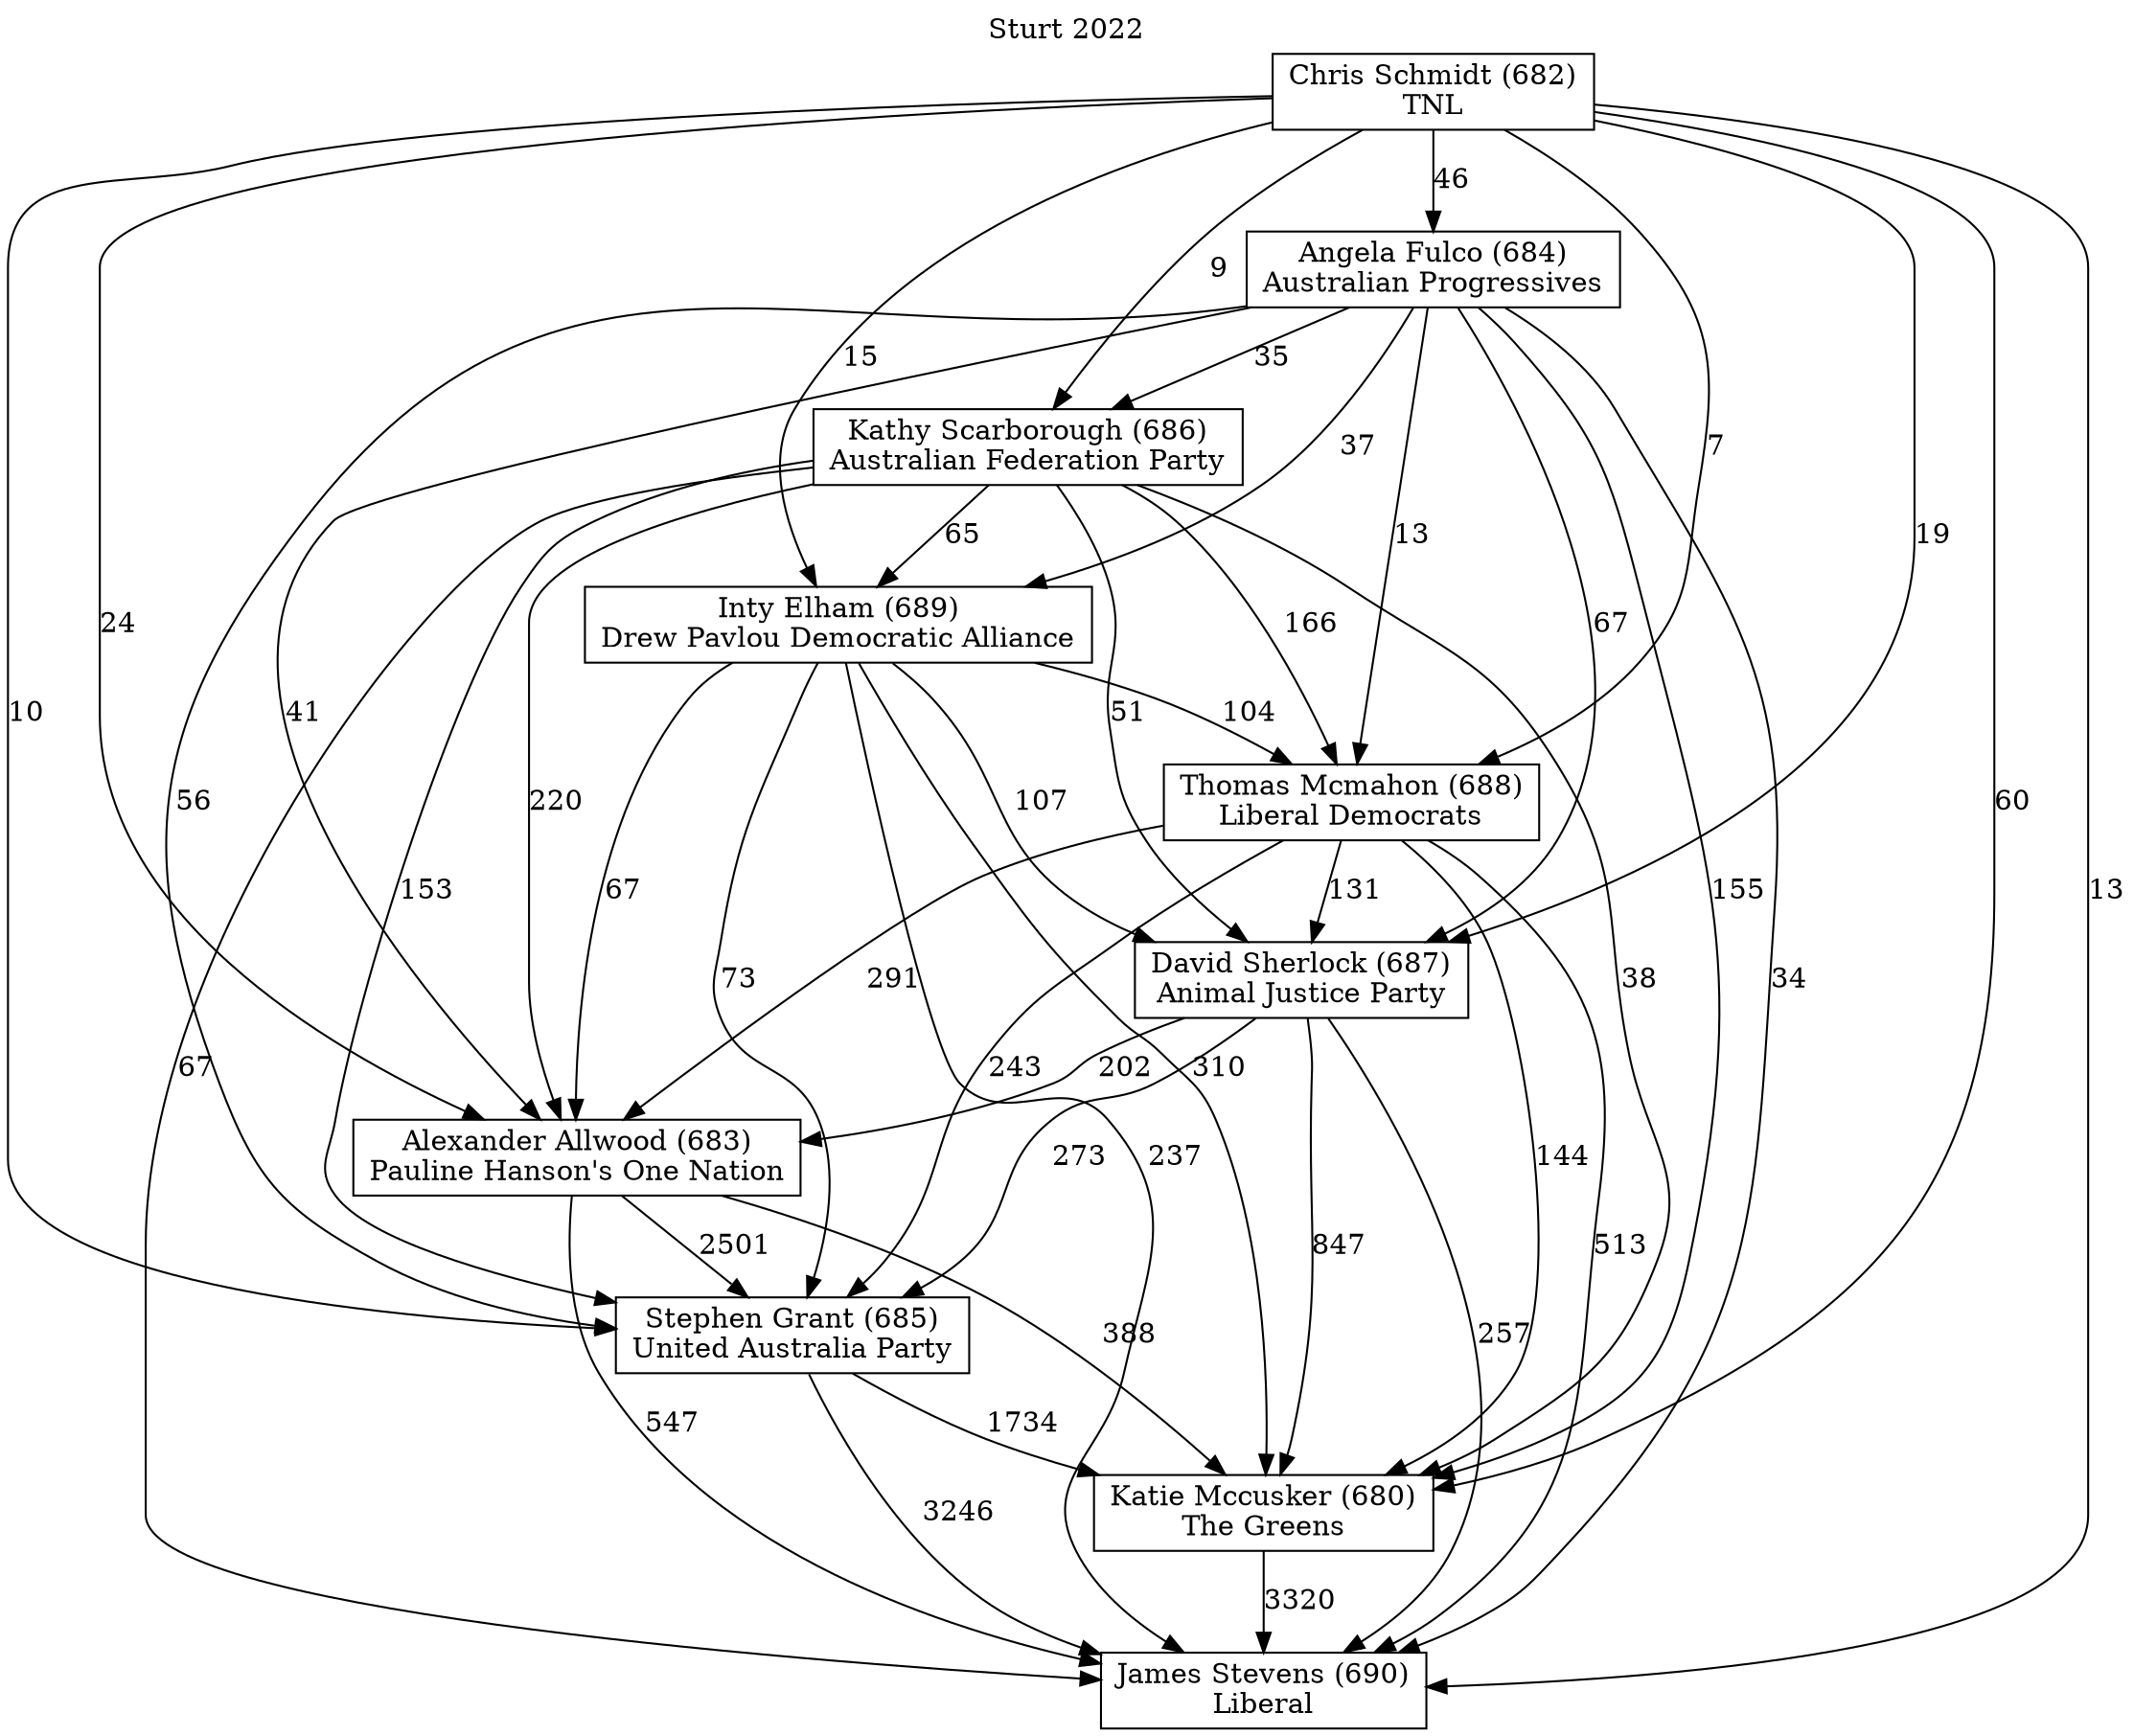 // House preference flow
digraph "James Stevens (690)_Sturt_2022" {
	graph [label="Sturt 2022" labelloc=t mclimit=2]
	node [shape=box]
	"James Stevens (690)" [label="James Stevens (690)
Liberal"]
	"Katie Mccusker (680)" [label="Katie Mccusker (680)
The Greens"]
	"Stephen Grant (685)" [label="Stephen Grant (685)
United Australia Party"]
	"Alexander Allwood (683)" [label="Alexander Allwood (683)
Pauline Hanson's One Nation"]
	"David Sherlock (687)" [label="David Sherlock (687)
Animal Justice Party"]
	"Thomas Mcmahon (688)" [label="Thomas Mcmahon (688)
Liberal Democrats"]
	"Inty Elham (689)" [label="Inty Elham (689)
Drew Pavlou Democratic Alliance"]
	"Kathy Scarborough (686)" [label="Kathy Scarborough (686)
Australian Federation Party"]
	"Angela Fulco (684)" [label="Angela Fulco (684)
Australian Progressives"]
	"Chris Schmidt (682)" [label="Chris Schmidt (682)
TNL"]
	"Katie Mccusker (680)" -> "James Stevens (690)" [label=3320]
	"Stephen Grant (685)" -> "Katie Mccusker (680)" [label=1734]
	"Alexander Allwood (683)" -> "Stephen Grant (685)" [label=2501]
	"David Sherlock (687)" -> "Alexander Allwood (683)" [label=202]
	"Thomas Mcmahon (688)" -> "David Sherlock (687)" [label=131]
	"Inty Elham (689)" -> "Thomas Mcmahon (688)" [label=104]
	"Kathy Scarborough (686)" -> "Inty Elham (689)" [label=65]
	"Angela Fulco (684)" -> "Kathy Scarborough (686)" [label=35]
	"Chris Schmidt (682)" -> "Angela Fulco (684)" [label=46]
	"Stephen Grant (685)" -> "James Stevens (690)" [label=3246]
	"Alexander Allwood (683)" -> "James Stevens (690)" [label=547]
	"David Sherlock (687)" -> "James Stevens (690)" [label=257]
	"Thomas Mcmahon (688)" -> "James Stevens (690)" [label=513]
	"Inty Elham (689)" -> "James Stevens (690)" [label=237]
	"Kathy Scarborough (686)" -> "James Stevens (690)" [label=67]
	"Angela Fulco (684)" -> "James Stevens (690)" [label=34]
	"Chris Schmidt (682)" -> "James Stevens (690)" [label=13]
	"Chris Schmidt (682)" -> "Kathy Scarborough (686)" [label=9]
	"Angela Fulco (684)" -> "Inty Elham (689)" [label=37]
	"Chris Schmidt (682)" -> "Inty Elham (689)" [label=15]
	"Kathy Scarborough (686)" -> "Thomas Mcmahon (688)" [label=166]
	"Angela Fulco (684)" -> "Thomas Mcmahon (688)" [label=13]
	"Chris Schmidt (682)" -> "Thomas Mcmahon (688)" [label=7]
	"Inty Elham (689)" -> "David Sherlock (687)" [label=107]
	"Kathy Scarborough (686)" -> "David Sherlock (687)" [label=51]
	"Angela Fulco (684)" -> "David Sherlock (687)" [label=67]
	"Chris Schmidt (682)" -> "David Sherlock (687)" [label=19]
	"Thomas Mcmahon (688)" -> "Alexander Allwood (683)" [label=291]
	"Inty Elham (689)" -> "Alexander Allwood (683)" [label=67]
	"Kathy Scarborough (686)" -> "Alexander Allwood (683)" [label=220]
	"Angela Fulco (684)" -> "Alexander Allwood (683)" [label=41]
	"Chris Schmidt (682)" -> "Alexander Allwood (683)" [label=24]
	"David Sherlock (687)" -> "Stephen Grant (685)" [label=273]
	"Thomas Mcmahon (688)" -> "Stephen Grant (685)" [label=243]
	"Inty Elham (689)" -> "Stephen Grant (685)" [label=73]
	"Kathy Scarborough (686)" -> "Stephen Grant (685)" [label=153]
	"Angela Fulco (684)" -> "Stephen Grant (685)" [label=56]
	"Chris Schmidt (682)" -> "Stephen Grant (685)" [label=10]
	"Alexander Allwood (683)" -> "Katie Mccusker (680)" [label=388]
	"David Sherlock (687)" -> "Katie Mccusker (680)" [label=847]
	"Thomas Mcmahon (688)" -> "Katie Mccusker (680)" [label=144]
	"Inty Elham (689)" -> "Katie Mccusker (680)" [label=310]
	"Kathy Scarborough (686)" -> "Katie Mccusker (680)" [label=38]
	"Angela Fulco (684)" -> "Katie Mccusker (680)" [label=155]
	"Chris Schmidt (682)" -> "Katie Mccusker (680)" [label=60]
}
